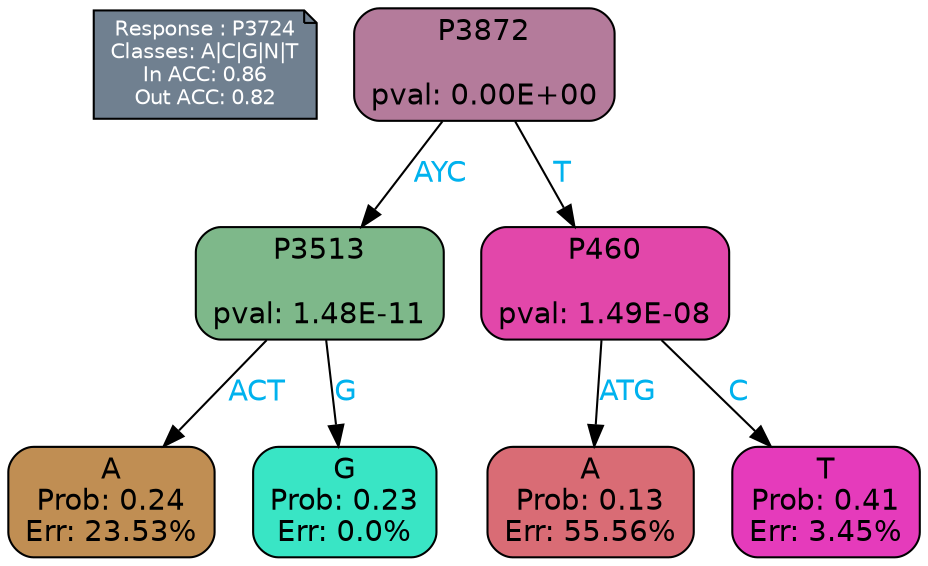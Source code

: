 digraph Tree {
node [shape=box, style="filled, rounded", color="black", fontname=helvetica] ;
graph [ranksep=equally, splines=polylines, bgcolor=transparent, dpi=600] ;
edge [fontname=helvetica] ;
LEGEND [label="Response : P3724
Classes: A|C|G|N|T
In ACC: 0.86
Out ACC: 0.82
",shape=note,align=left,style=filled,fillcolor="slategray",fontcolor="white",fontsize=10];1 [label="P3872

pval: 0.00E+00", fillcolor="#b47b9b"] ;
2 [label="P3513

pval: 1.48E-11", fillcolor="#7eb88a"] ;
3 [label="A
Prob: 0.24
Err: 23.53%", fillcolor="#c08e53"] ;
4 [label="G
Prob: 0.23
Err: 0.0%", fillcolor="#39e5c5"] ;
5 [label="P460

pval: 1.49E-08", fillcolor="#e247aa"] ;
6 [label="A
Prob: 0.13
Err: 55.56%", fillcolor="#d96c75"] ;
7 [label="T
Prob: 0.41
Err: 3.45%", fillcolor="#e53bbb"] ;
1 -> 2 [label="AYC",fontcolor=deepskyblue2] ;
1 -> 5 [label="T",fontcolor=deepskyblue2] ;
2 -> 3 [label="ACT",fontcolor=deepskyblue2] ;
2 -> 4 [label="G",fontcolor=deepskyblue2] ;
5 -> 6 [label="ATG",fontcolor=deepskyblue2] ;
5 -> 7 [label="C",fontcolor=deepskyblue2] ;
{rank = same; 3;4;6;7;}{rank = same; LEGEND;1;}}